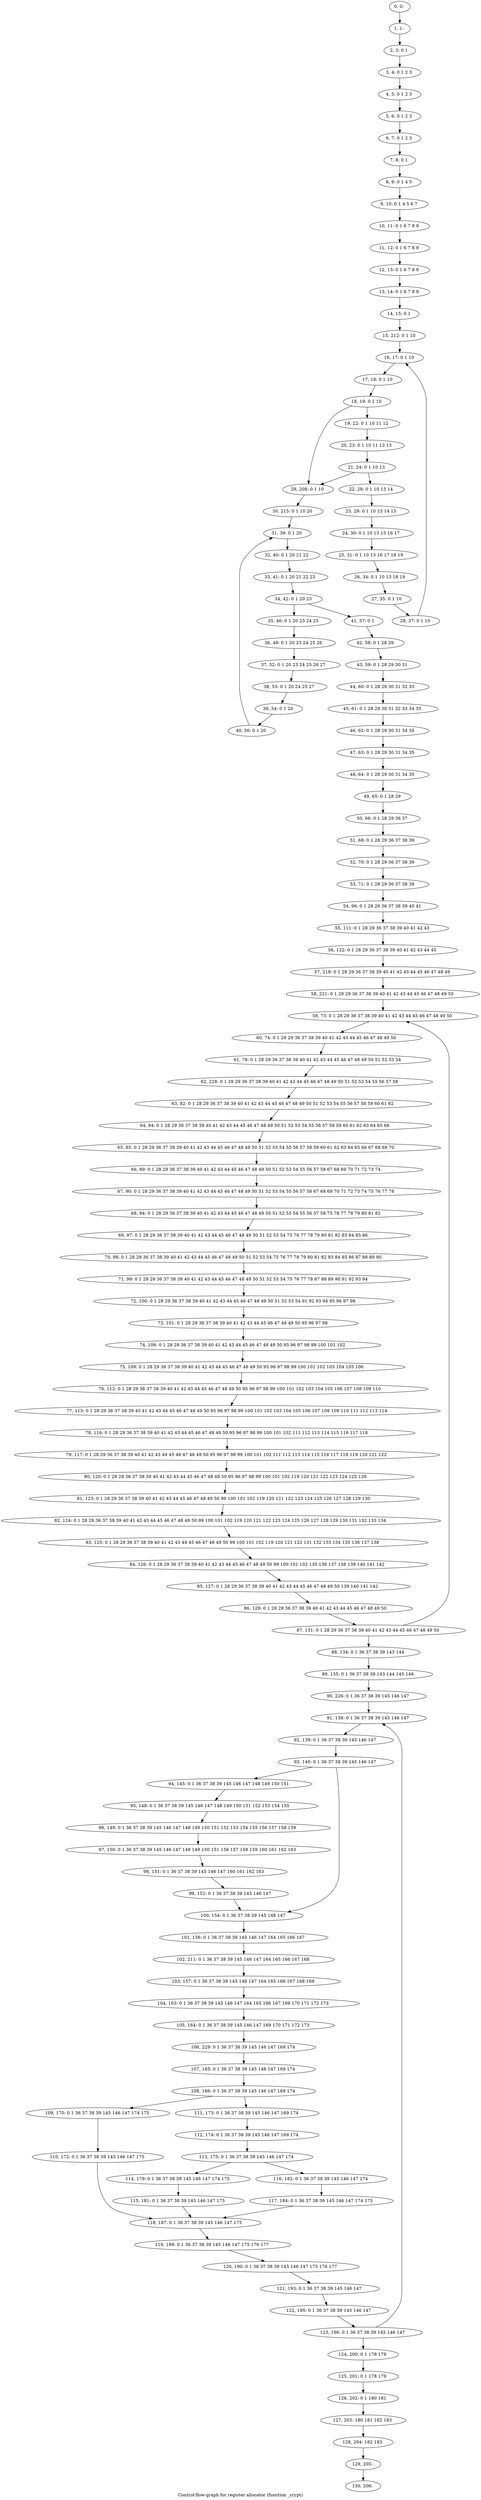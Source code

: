 digraph G {
graph [label="Control-flow-graph for register allocator (function _crypt)"]
0[label="0, 0: "];
1[label="1, 1: "];
2[label="2, 3: 0 1 "];
3[label="3, 4: 0 1 2 3 "];
4[label="4, 5: 0 1 2 3 "];
5[label="5, 6: 0 1 2 3 "];
6[label="6, 7: 0 1 2 3 "];
7[label="7, 8: 0 1 "];
8[label="8, 9: 0 1 4 5 "];
9[label="9, 10: 0 1 4 5 6 7 "];
10[label="10, 11: 0 1 6 7 8 9 "];
11[label="11, 12: 0 1 6 7 8 9 "];
12[label="12, 13: 0 1 6 7 8 9 "];
13[label="13, 14: 0 1 6 7 8 9 "];
14[label="14, 15: 0 1 "];
15[label="15, 212: 0 1 10 "];
16[label="16, 17: 0 1 10 "];
17[label="17, 18: 0 1 10 "];
18[label="18, 19: 0 1 10 "];
19[label="19, 22: 0 1 10 11 12 "];
20[label="20, 23: 0 1 10 11 12 13 "];
21[label="21, 24: 0 1 10 13 "];
22[label="22, 28: 0 1 10 13 14 "];
23[label="23, 29: 0 1 10 13 14 15 "];
24[label="24, 30: 0 1 10 13 15 16 17 "];
25[label="25, 31: 0 1 10 13 16 17 18 19 "];
26[label="26, 34: 0 1 10 13 18 19 "];
27[label="27, 35: 0 1 10 "];
28[label="28, 37: 0 1 10 "];
29[label="29, 208: 0 1 10 "];
30[label="30, 215: 0 1 10 20 "];
31[label="31, 39: 0 1 20 "];
32[label="32, 40: 0 1 20 21 22 "];
33[label="33, 41: 0 1 20 21 22 23 "];
34[label="34, 42: 0 1 20 23 "];
35[label="35, 46: 0 1 20 23 24 25 "];
36[label="36, 49: 0 1 20 23 24 25 26 "];
37[label="37, 52: 0 1 20 23 24 25 26 27 "];
38[label="38, 53: 0 1 20 24 25 27 "];
39[label="39, 54: 0 1 20 "];
40[label="40, 56: 0 1 20 "];
41[label="41, 57: 0 1 "];
42[label="42, 58: 0 1 28 29 "];
43[label="43, 59: 0 1 28 29 30 31 "];
44[label="44, 60: 0 1 28 29 30 31 32 33 "];
45[label="45, 61: 0 1 28 29 30 31 32 33 34 35 "];
46[label="46, 62: 0 1 28 29 30 31 34 35 "];
47[label="47, 63: 0 1 28 29 30 31 34 35 "];
48[label="48, 64: 0 1 28 29 30 31 34 35 "];
49[label="49, 65: 0 1 28 29 "];
50[label="50, 66: 0 1 28 29 36 37 "];
51[label="51, 68: 0 1 28 29 36 37 38 39 "];
52[label="52, 70: 0 1 28 29 36 37 38 39 "];
53[label="53, 71: 0 1 28 29 36 37 38 39 "];
54[label="54, 96: 0 1 28 29 36 37 38 39 40 41 "];
55[label="55, 111: 0 1 28 29 36 37 38 39 40 41 42 43 "];
56[label="56, 122: 0 1 28 29 36 37 38 39 40 41 42 43 44 45 "];
57[label="57, 218: 0 1 28 29 36 37 38 39 40 41 42 43 44 45 46 47 48 49 "];
58[label="58, 221: 0 1 28 29 36 37 38 39 40 41 42 43 44 45 46 47 48 49 50 "];
59[label="59, 73: 0 1 28 29 36 37 38 39 40 41 42 43 44 45 46 47 48 49 50 "];
60[label="60, 74: 0 1 28 29 36 37 38 39 40 41 42 43 44 45 46 47 48 49 50 "];
61[label="61, 78: 0 1 28 29 36 37 38 39 40 41 42 43 44 45 46 47 48 49 50 51 52 53 54 "];
62[label="62, 228: 0 1 28 29 36 37 38 39 40 41 42 43 44 45 46 47 48 49 50 51 52 53 54 55 56 57 58 "];
63[label="63, 82: 0 1 28 29 36 37 38 39 40 41 42 43 44 45 46 47 48 49 50 51 52 53 54 55 56 57 58 59 60 61 62 "];
64[label="64, 84: 0 1 28 29 36 37 38 39 40 41 42 43 44 45 46 47 48 49 50 51 52 53 54 55 56 57 58 59 60 61 62 63 64 65 66 "];
65[label="65, 85: 0 1 28 29 36 37 38 39 40 41 42 43 44 45 46 47 48 49 50 51 52 53 54 55 56 57 58 59 60 61 62 63 64 65 66 67 68 69 70 "];
66[label="66, 89: 0 1 28 29 36 37 38 39 40 41 42 43 44 45 46 47 48 49 50 51 52 53 54 55 56 57 58 67 68 69 70 71 72 73 74 "];
67[label="67, 90: 0 1 28 29 36 37 38 39 40 41 42 43 44 45 46 47 48 49 50 51 52 53 54 55 56 57 58 67 68 69 70 71 72 73 74 75 76 77 78 "];
68[label="68, 94: 0 1 28 29 36 37 38 39 40 41 42 43 44 45 46 47 48 49 50 51 52 53 54 55 56 57 58 75 76 77 78 79 80 81 82 "];
69[label="69, 97: 0 1 28 29 36 37 38 39 40 41 42 43 44 45 46 47 48 49 50 51 52 53 54 75 76 77 78 79 80 81 82 83 84 85 86 "];
70[label="70, 98: 0 1 28 29 36 37 38 39 40 41 42 43 44 45 46 47 48 49 50 51 52 53 54 75 76 77 78 79 80 81 82 83 84 85 86 87 88 89 90 "];
71[label="71, 99: 0 1 28 29 36 37 38 39 40 41 42 43 44 45 46 47 48 49 50 51 52 53 54 75 76 77 78 87 88 89 90 91 92 93 94 "];
72[label="72, 100: 0 1 28 29 36 37 38 39 40 41 42 43 44 45 46 47 48 49 50 51 52 53 54 91 92 93 94 95 96 97 98 "];
73[label="73, 101: 0 1 28 29 36 37 38 39 40 41 42 43 44 45 46 47 48 49 50 95 96 97 98 "];
74[label="74, 106: 0 1 28 29 36 37 38 39 40 41 42 43 44 45 46 47 48 49 50 95 96 97 98 99 100 101 102 "];
75[label="75, 109: 0 1 28 29 36 37 38 39 40 41 42 43 44 45 46 47 48 49 50 95 96 97 98 99 100 101 102 103 104 105 106 "];
76[label="76, 112: 0 1 28 29 36 37 38 39 40 41 42 43 44 45 46 47 48 49 50 95 96 97 98 99 100 101 102 103 104 105 106 107 108 109 110 "];
77[label="77, 113: 0 1 28 29 36 37 38 39 40 41 42 43 44 45 46 47 48 49 50 95 96 97 98 99 100 101 102 103 104 105 106 107 108 109 110 111 112 113 114 "];
78[label="78, 116: 0 1 28 29 36 37 38 39 40 41 42 43 44 45 46 47 48 49 50 95 96 97 98 99 100 101 102 111 112 113 114 115 116 117 118 "];
79[label="79, 117: 0 1 28 29 36 37 38 39 40 41 42 43 44 45 46 47 48 49 50 95 96 97 98 99 100 101 102 111 112 113 114 115 116 117 118 119 120 121 122 "];
80[label="80, 120: 0 1 28 29 36 37 38 39 40 41 42 43 44 45 46 47 48 49 50 95 96 97 98 99 100 101 102 119 120 121 122 123 124 125 126 "];
81[label="81, 123: 0 1 28 29 36 37 38 39 40 41 42 43 44 45 46 47 48 49 50 99 100 101 102 119 120 121 122 123 124 125 126 127 128 129 130 "];
82[label="82, 124: 0 1 28 29 36 37 38 39 40 41 42 43 44 45 46 47 48 49 50 99 100 101 102 119 120 121 122 123 124 125 126 127 128 129 130 131 132 133 134 "];
83[label="83, 125: 0 1 28 29 36 37 38 39 40 41 42 43 44 45 46 47 48 49 50 99 100 101 102 119 120 121 122 131 132 133 134 135 136 137 138 "];
84[label="84, 126: 0 1 28 29 36 37 38 39 40 41 42 43 44 45 46 47 48 49 50 99 100 101 102 135 136 137 138 139 140 141 142 "];
85[label="85, 127: 0 1 28 29 36 37 38 39 40 41 42 43 44 45 46 47 48 49 50 139 140 141 142 "];
86[label="86, 129: 0 1 28 29 36 37 38 39 40 41 42 43 44 45 46 47 48 49 50 "];
87[label="87, 131: 0 1 28 29 36 37 38 39 40 41 42 43 44 45 46 47 48 49 50 "];
88[label="88, 134: 0 1 36 37 38 39 143 144 "];
89[label="89, 135: 0 1 36 37 38 39 143 144 145 146 "];
90[label="90, 226: 0 1 36 37 38 39 145 146 147 "];
91[label="91, 138: 0 1 36 37 38 39 145 146 147 "];
92[label="92, 139: 0 1 36 37 38 39 145 146 147 "];
93[label="93, 140: 0 1 36 37 38 39 145 146 147 "];
94[label="94, 145: 0 1 36 37 38 39 145 146 147 148 149 150 151 "];
95[label="95, 148: 0 1 36 37 38 39 145 146 147 148 149 150 151 152 153 154 155 "];
96[label="96, 149: 0 1 36 37 38 39 145 146 147 148 149 150 151 152 153 154 155 156 157 158 159 "];
97[label="97, 150: 0 1 36 37 38 39 145 146 147 148 149 150 151 156 157 158 159 160 161 162 163 "];
98[label="98, 151: 0 1 36 37 38 39 145 146 147 160 161 162 163 "];
99[label="99, 152: 0 1 36 37 38 39 145 146 147 "];
100[label="100, 154: 0 1 36 37 38 39 145 146 147 "];
101[label="101, 156: 0 1 36 37 38 39 145 146 147 164 165 166 167 "];
102[label="102, 211: 0 1 36 37 38 39 145 146 147 164 165 166 167 168 "];
103[label="103, 157: 0 1 36 37 38 39 145 146 147 164 165 166 167 168 169 "];
104[label="104, 163: 0 1 36 37 38 39 145 146 147 164 165 166 167 169 170 171 172 173 "];
105[label="105, 164: 0 1 36 37 38 39 145 146 147 169 170 171 172 173 "];
106[label="106, 229: 0 1 36 37 38 39 145 146 147 169 174 "];
107[label="107, 165: 0 1 36 37 38 39 145 146 147 169 174 "];
108[label="108, 166: 0 1 36 37 38 39 145 146 147 169 174 "];
109[label="109, 170: 0 1 36 37 38 39 145 146 147 174 175 "];
110[label="110, 172: 0 1 36 37 38 39 145 146 147 175 "];
111[label="111, 173: 0 1 36 37 38 39 145 146 147 169 174 "];
112[label="112, 174: 0 1 36 37 38 39 145 146 147 169 174 "];
113[label="113, 175: 0 1 36 37 38 39 145 146 147 174 "];
114[label="114, 179: 0 1 36 37 38 39 145 146 147 174 175 "];
115[label="115, 181: 0 1 36 37 38 39 145 146 147 175 "];
116[label="116, 182: 0 1 36 37 38 39 145 146 147 174 "];
117[label="117, 184: 0 1 36 37 38 39 145 146 147 174 175 "];
118[label="118, 187: 0 1 36 37 38 39 145 146 147 175 "];
119[label="119, 189: 0 1 36 37 38 39 145 146 147 175 176 177 "];
120[label="120, 190: 0 1 36 37 38 39 145 146 147 175 176 177 "];
121[label="121, 193: 0 1 36 37 38 39 145 146 147 "];
122[label="122, 195: 0 1 36 37 38 39 145 146 147 "];
123[label="123, 196: 0 1 36 37 38 39 145 146 147 "];
124[label="124, 200: 0 1 178 179 "];
125[label="125, 201: 0 1 178 179 "];
126[label="126, 202: 0 1 180 181 "];
127[label="127, 203: 180 181 182 183 "];
128[label="128, 204: 182 183 "];
129[label="129, 205: "];
130[label="130, 206: "];
0->1 ;
1->2 ;
2->3 ;
3->4 ;
4->5 ;
5->6 ;
6->7 ;
7->8 ;
8->9 ;
9->10 ;
10->11 ;
11->12 ;
12->13 ;
13->14 ;
14->15 ;
15->16 ;
16->17 ;
17->18 ;
18->19 ;
18->29 ;
19->20 ;
20->21 ;
21->22 ;
21->29 ;
22->23 ;
23->24 ;
24->25 ;
25->26 ;
26->27 ;
27->28 ;
28->16 ;
29->30 ;
30->31 ;
31->32 ;
32->33 ;
33->34 ;
34->35 ;
34->41 ;
35->36 ;
36->37 ;
37->38 ;
38->39 ;
39->40 ;
40->31 ;
41->42 ;
42->43 ;
43->44 ;
44->45 ;
45->46 ;
46->47 ;
47->48 ;
48->49 ;
49->50 ;
50->51 ;
51->52 ;
52->53 ;
53->54 ;
54->55 ;
55->56 ;
56->57 ;
57->58 ;
58->59 ;
59->60 ;
60->61 ;
61->62 ;
62->63 ;
63->64 ;
64->65 ;
65->66 ;
66->67 ;
67->68 ;
68->69 ;
69->70 ;
70->71 ;
71->72 ;
72->73 ;
73->74 ;
74->75 ;
75->76 ;
76->77 ;
77->78 ;
78->79 ;
79->80 ;
80->81 ;
81->82 ;
82->83 ;
83->84 ;
84->85 ;
85->86 ;
86->87 ;
87->88 ;
87->59 ;
88->89 ;
89->90 ;
90->91 ;
91->92 ;
92->93 ;
93->94 ;
93->100 ;
94->95 ;
95->96 ;
96->97 ;
97->98 ;
98->99 ;
99->100 ;
100->101 ;
101->102 ;
102->103 ;
103->104 ;
104->105 ;
105->106 ;
106->107 ;
107->108 ;
108->109 ;
108->111 ;
109->110 ;
110->118 ;
111->112 ;
112->113 ;
113->114 ;
113->116 ;
114->115 ;
115->118 ;
116->117 ;
117->118 ;
118->119 ;
119->120 ;
120->121 ;
121->122 ;
122->123 ;
123->124 ;
123->91 ;
124->125 ;
125->126 ;
126->127 ;
127->128 ;
128->129 ;
129->130 ;
}
